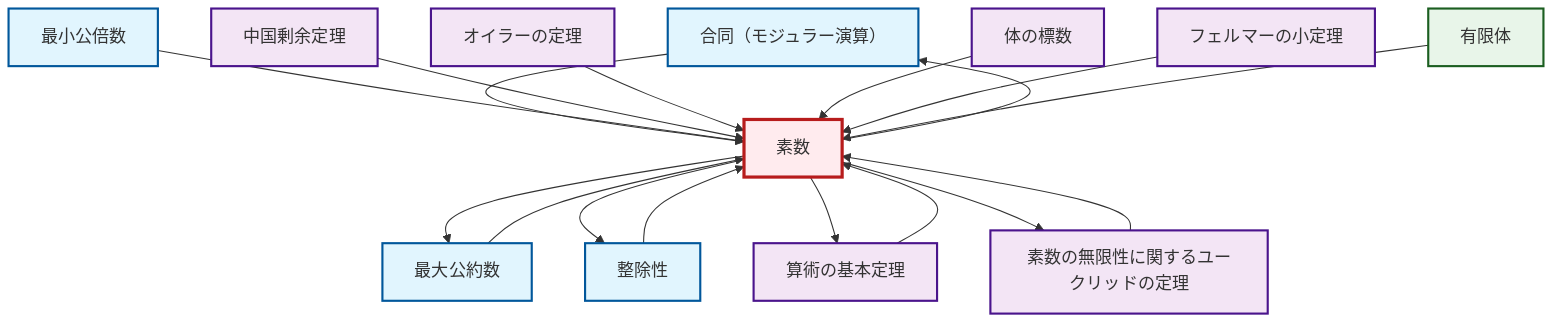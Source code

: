 graph TD
    classDef definition fill:#e1f5fe,stroke:#01579b,stroke-width:2px
    classDef theorem fill:#f3e5f5,stroke:#4a148c,stroke-width:2px
    classDef axiom fill:#fff3e0,stroke:#e65100,stroke-width:2px
    classDef example fill:#e8f5e9,stroke:#1b5e20,stroke-width:2px
    classDef current fill:#ffebee,stroke:#b71c1c,stroke-width:3px
    def-congruence["合同（モジュラー演算）"]:::definition
    thm-fundamental-arithmetic["算術の基本定理"]:::theorem
    ex-finite-field["有限体"]:::example
    thm-euler["オイラーの定理"]:::theorem
    thm-field-characteristic["体の標数"]:::theorem
    def-lcm["最小公倍数"]:::definition
    def-divisibility["整除性"]:::definition
    def-prime["素数"]:::definition
    thm-euclid-infinitude-primes["素数の無限性に関するユークリッドの定理"]:::theorem
    thm-chinese-remainder["中国剰余定理"]:::theorem
    def-gcd["最大公約数"]:::definition
    thm-fermat-little["フェルマーの小定理"]:::theorem
    def-congruence --> def-prime
    thm-fundamental-arithmetic --> def-prime
    def-prime --> def-gcd
    def-lcm --> def-prime
    thm-chinese-remainder --> def-prime
    def-divisibility --> def-prime
    def-prime --> def-congruence
    def-gcd --> def-prime
    def-prime --> def-divisibility
    thm-euler --> def-prime
    thm-field-characteristic --> def-prime
    thm-fermat-little --> def-prime
    def-prime --> thm-fundamental-arithmetic
    ex-finite-field --> def-prime
    def-prime --> thm-euclid-infinitude-primes
    thm-euclid-infinitude-primes --> def-prime
    class def-prime current